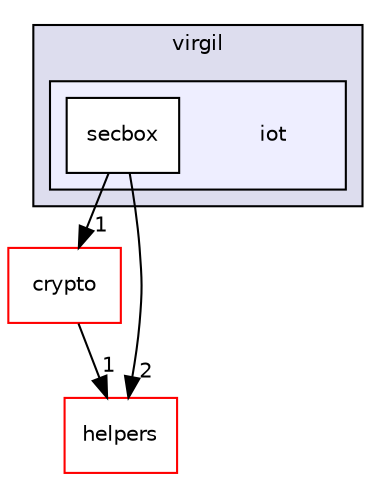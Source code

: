 digraph "iot" {
  compound=true
  node [ fontsize="10", fontname="Helvetica"];
  edge [ labelfontsize="10", labelfontname="Helvetica"];
  subgraph clusterdir_406585ce521a5e4b44127c6caf3f9140 {
    graph [ bgcolor="#ddddee", pencolor="black", label="virgil" fontname="Helvetica", fontsize="10", URL="dir_406585ce521a5e4b44127c6caf3f9140.html"]
  subgraph clusterdir_813b2271afa0db55e1985ad16a40a341 {
    graph [ bgcolor="#eeeeff", pencolor="black", label="" URL="dir_813b2271afa0db55e1985ad16a40a341.html"];
    dir_813b2271afa0db55e1985ad16a40a341 [shape=plaintext label="iot"];
    dir_982867f43dba0ccf06a69f36a3f5064e [shape=box label="secbox" color="black" fillcolor="white" style="filled" URL="dir_982867f43dba0ccf06a69f36a3f5064e.html"];
  }
  }
  dir_fdd8a560e62e0c17cb1c1d2c36eb6160 [shape=box label="crypto" fillcolor="white" style="filled" color="red" URL="dir_fdd8a560e62e0c17cb1c1d2c36eb6160.html"];
  dir_861f50189fda057e6c57d1c1130602b3 [shape=box label="helpers" fillcolor="white" style="filled" color="red" URL="dir_861f50189fda057e6c57d1c1130602b3.html"];
  dir_982867f43dba0ccf06a69f36a3f5064e->dir_fdd8a560e62e0c17cb1c1d2c36eb6160 [headlabel="1", labeldistance=1.5 headhref="dir_000079_000014.html"];
  dir_982867f43dba0ccf06a69f36a3f5064e->dir_861f50189fda057e6c57d1c1130602b3 [headlabel="2", labeldistance=1.5 headhref="dir_000079_000052.html"];
  dir_fdd8a560e62e0c17cb1c1d2c36eb6160->dir_861f50189fda057e6c57d1c1130602b3 [headlabel="1", labeldistance=1.5 headhref="dir_000014_000052.html"];
}
